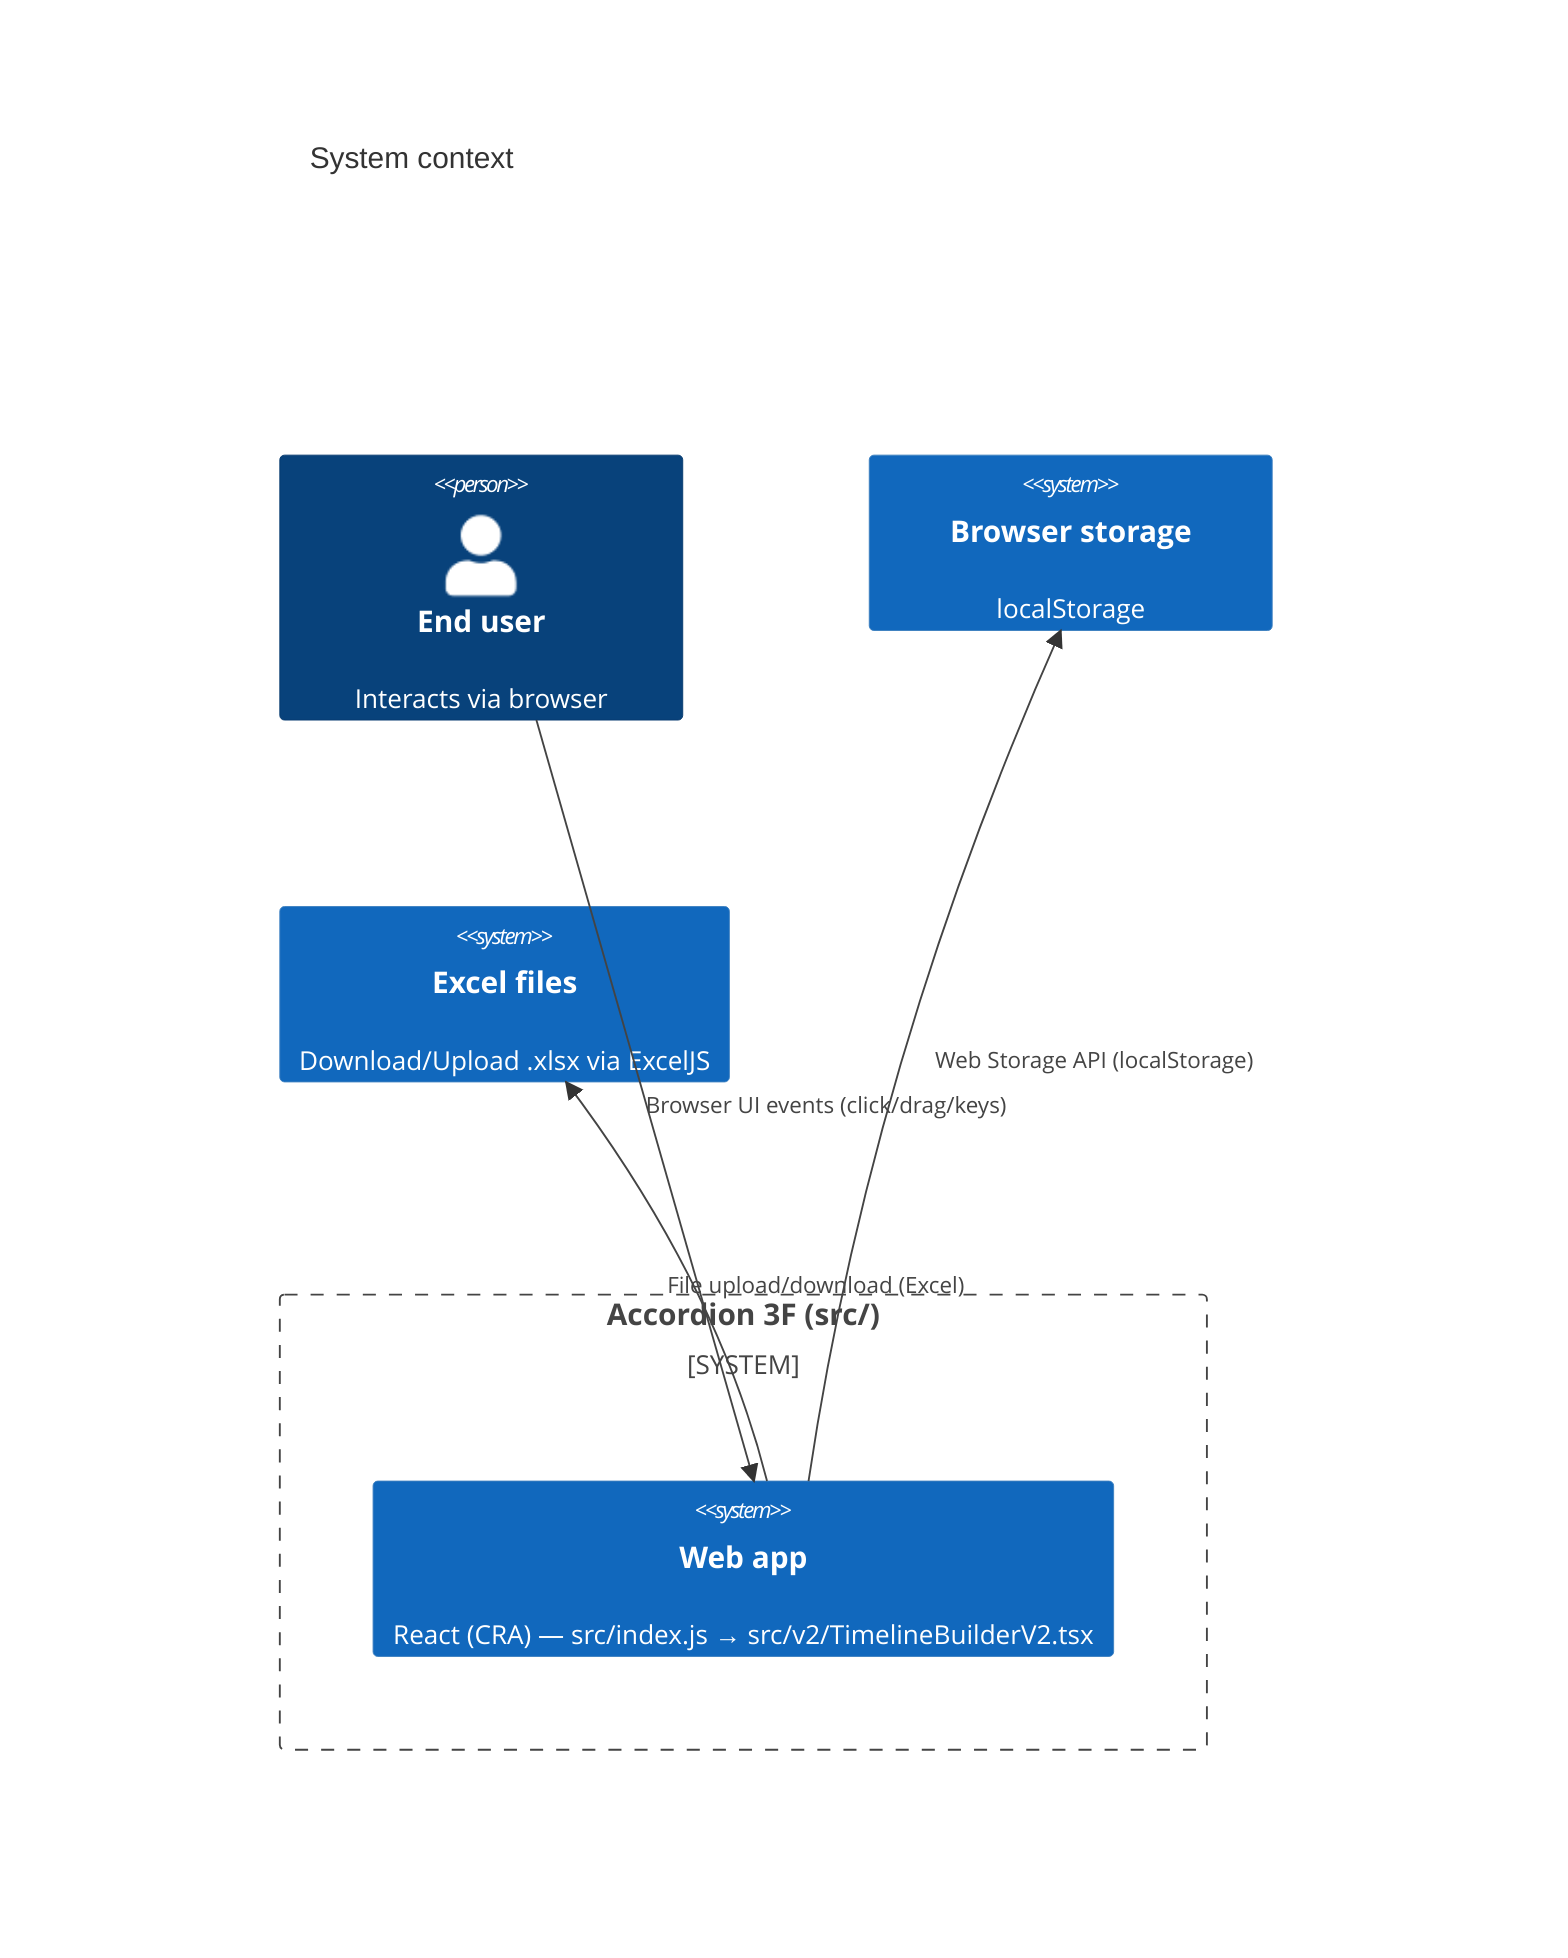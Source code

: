%% Date: 2025-09-20 | Legend: Boxes show repo paths; arrows label protocols/events.

C4Context
title System context
Person(user, "End user", "Interacts via browser")
System_Boundary(app, "Accordion 3F (src/)"){
  System(web, "Web app", "React (CRA) — src/index.js → src/v2/TimelineBuilderV2.tsx")
}
System(storage, "Browser storage", "localStorage")
System(files, "Excel files", "Download/Upload .xlsx via ExcelJS")

Rel(user, web, "Browser UI events (click/drag/keys)")
Rel(web, storage, "Web Storage API (localStorage)")
Rel(web, files, "File upload/download (Excel)")